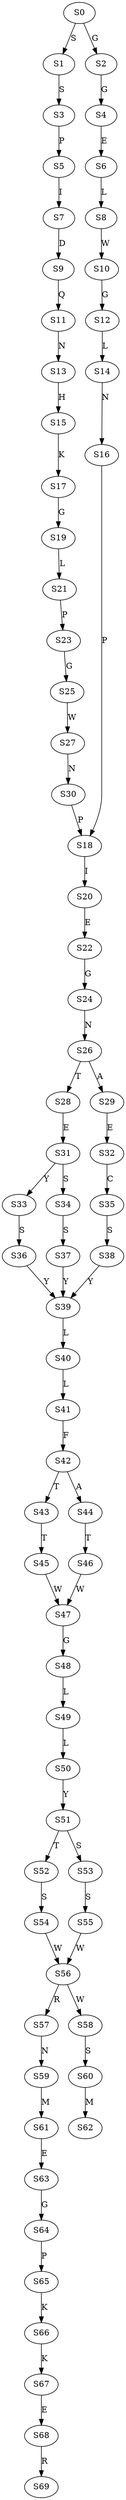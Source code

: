 strict digraph  {
	S0 -> S1 [ label = S ];
	S0 -> S2 [ label = G ];
	S1 -> S3 [ label = S ];
	S2 -> S4 [ label = G ];
	S3 -> S5 [ label = P ];
	S4 -> S6 [ label = E ];
	S5 -> S7 [ label = I ];
	S6 -> S8 [ label = L ];
	S7 -> S9 [ label = D ];
	S8 -> S10 [ label = W ];
	S9 -> S11 [ label = Q ];
	S10 -> S12 [ label = G ];
	S11 -> S13 [ label = N ];
	S12 -> S14 [ label = L ];
	S13 -> S15 [ label = H ];
	S14 -> S16 [ label = N ];
	S15 -> S17 [ label = K ];
	S16 -> S18 [ label = P ];
	S17 -> S19 [ label = G ];
	S18 -> S20 [ label = I ];
	S19 -> S21 [ label = L ];
	S20 -> S22 [ label = E ];
	S21 -> S23 [ label = P ];
	S22 -> S24 [ label = G ];
	S23 -> S25 [ label = G ];
	S24 -> S26 [ label = N ];
	S25 -> S27 [ label = W ];
	S26 -> S28 [ label = T ];
	S26 -> S29 [ label = A ];
	S27 -> S30 [ label = N ];
	S28 -> S31 [ label = E ];
	S29 -> S32 [ label = E ];
	S30 -> S18 [ label = P ];
	S31 -> S33 [ label = Y ];
	S31 -> S34 [ label = S ];
	S32 -> S35 [ label = C ];
	S33 -> S36 [ label = S ];
	S34 -> S37 [ label = S ];
	S35 -> S38 [ label = S ];
	S36 -> S39 [ label = Y ];
	S37 -> S39 [ label = Y ];
	S38 -> S39 [ label = Y ];
	S39 -> S40 [ label = L ];
	S40 -> S41 [ label = L ];
	S41 -> S42 [ label = F ];
	S42 -> S43 [ label = T ];
	S42 -> S44 [ label = A ];
	S43 -> S45 [ label = T ];
	S44 -> S46 [ label = T ];
	S45 -> S47 [ label = W ];
	S46 -> S47 [ label = W ];
	S47 -> S48 [ label = G ];
	S48 -> S49 [ label = L ];
	S49 -> S50 [ label = L ];
	S50 -> S51 [ label = Y ];
	S51 -> S52 [ label = T ];
	S51 -> S53 [ label = S ];
	S52 -> S54 [ label = S ];
	S53 -> S55 [ label = S ];
	S54 -> S56 [ label = W ];
	S55 -> S56 [ label = W ];
	S56 -> S57 [ label = R ];
	S56 -> S58 [ label = W ];
	S57 -> S59 [ label = N ];
	S58 -> S60 [ label = S ];
	S59 -> S61 [ label = M ];
	S60 -> S62 [ label = M ];
	S61 -> S63 [ label = E ];
	S63 -> S64 [ label = G ];
	S64 -> S65 [ label = P ];
	S65 -> S66 [ label = K ];
	S66 -> S67 [ label = K ];
	S67 -> S68 [ label = E ];
	S68 -> S69 [ label = R ];
}
